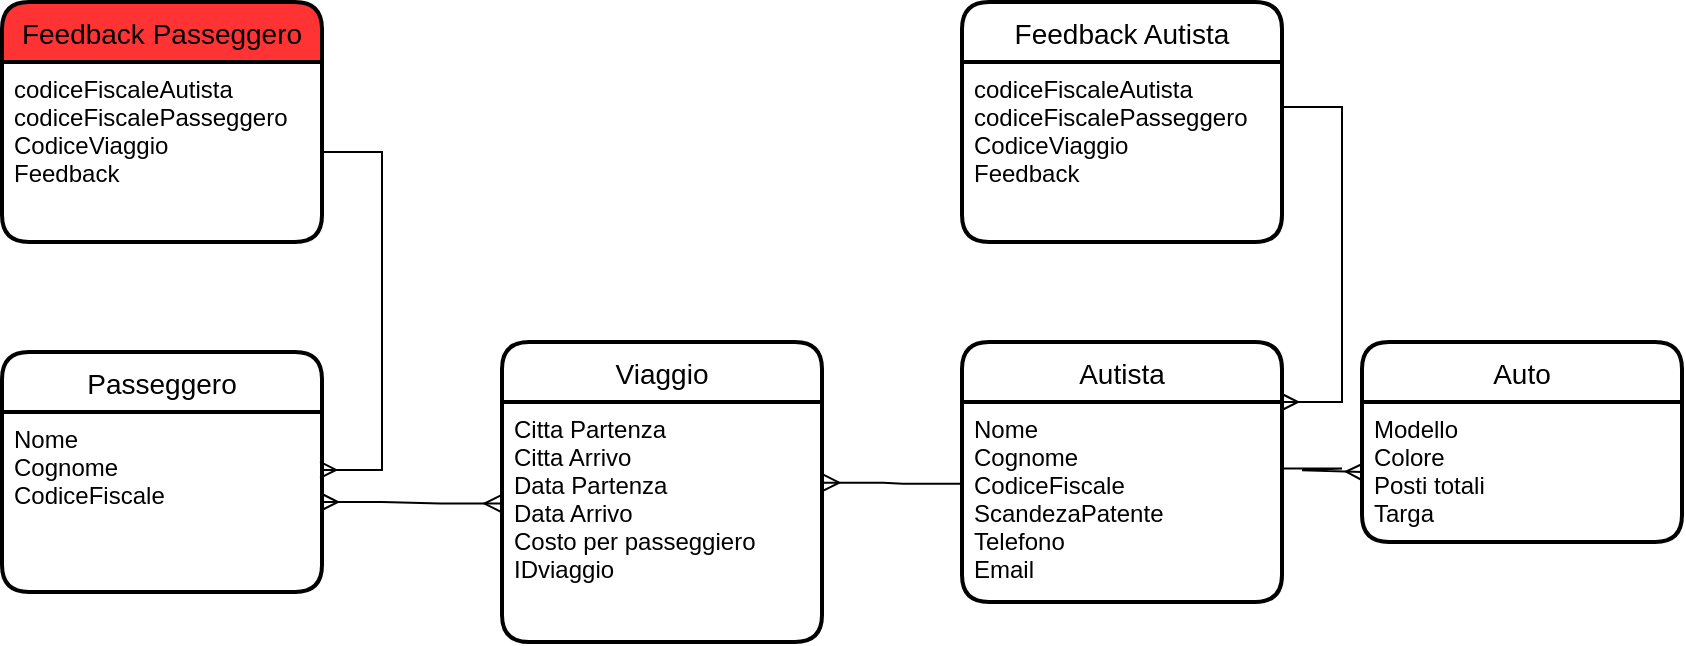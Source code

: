 <mxfile>
    <diagram id="R2lEEEUBdFMjLlhIrx00" name="Page-1">
        <mxGraphModel dx="1598" dy="409" grid="1" gridSize="10" guides="1" tooltips="1" connect="1" arrows="1" fold="1" page="1" pageScale="1" pageWidth="850" pageHeight="1100" math="0" shadow="0" extFonts="Permanent Marker^https://fonts.googleapis.com/css?family=Permanent+Marker">
            <root>
                <mxCell id="0"/>
                <mxCell id="1" parent="0"/>
                <mxCell id="hEpRIRDWZdSRR4FLUEar-30" value="Autista" style="swimlane;childLayout=stackLayout;horizontal=1;startSize=30;horizontalStack=0;rounded=1;fontSize=14;fontStyle=0;strokeWidth=2;resizeParent=0;resizeLast=1;shadow=0;dashed=0;align=center;" parent="1" vertex="1">
                    <mxGeometry x="270" y="340" width="160" height="130" as="geometry"/>
                </mxCell>
                <mxCell id="hEpRIRDWZdSRR4FLUEar-31" value="Nome&#10;Cognome&#10;CodiceFiscale&#10;ScandezaPatente&#10;Telefono&#10;Email" style="align=left;strokeColor=none;fillColor=none;spacingLeft=4;fontSize=12;verticalAlign=top;resizable=0;rotatable=0;part=1;" parent="hEpRIRDWZdSRR4FLUEar-30" vertex="1">
                    <mxGeometry y="30" width="160" height="100" as="geometry"/>
                </mxCell>
                <mxCell id="hEpRIRDWZdSRR4FLUEar-32" value="Viaggio" style="swimlane;childLayout=stackLayout;horizontal=1;startSize=30;horizontalStack=0;rounded=1;fontSize=14;fontStyle=0;strokeWidth=2;resizeParent=0;resizeLast=1;shadow=0;dashed=0;align=center;" parent="1" vertex="1">
                    <mxGeometry x="40" y="340" width="160" height="150" as="geometry"/>
                </mxCell>
                <mxCell id="hEpRIRDWZdSRR4FLUEar-33" value="Citta Partenza&#10;Citta Arrivo&#10;Data Partenza&#10;Data Arrivo&#10;Costo per passeggiero&#10;IDviaggio" style="align=left;strokeColor=none;fillColor=none;spacingLeft=4;fontSize=12;verticalAlign=top;resizable=0;rotatable=0;part=1;" parent="hEpRIRDWZdSRR4FLUEar-32" vertex="1">
                    <mxGeometry y="30" width="160" height="120" as="geometry"/>
                </mxCell>
                <mxCell id="8EO9_JQ7CGqLhnZqvFum-2" value="Auto" style="swimlane;childLayout=stackLayout;horizontal=1;startSize=30;horizontalStack=0;rounded=1;fontSize=14;fontStyle=0;strokeWidth=2;resizeParent=0;resizeLast=1;shadow=0;dashed=0;align=center;" parent="1" vertex="1">
                    <mxGeometry x="470" y="340" width="160" height="100" as="geometry"/>
                </mxCell>
                <mxCell id="8EO9_JQ7CGqLhnZqvFum-3" value="Modello&#10;Colore&#10;Posti totali&#10;Targa" style="align=left;strokeColor=none;fillColor=none;spacingLeft=4;fontSize=12;verticalAlign=top;resizable=0;rotatable=0;part=1;" parent="8EO9_JQ7CGqLhnZqvFum-2" vertex="1">
                    <mxGeometry y="30" width="160" height="70" as="geometry"/>
                </mxCell>
                <mxCell id="8EO9_JQ7CGqLhnZqvFum-7" value="" style="edgeStyle=entityRelationEdgeStyle;fontSize=12;html=1;endArrow=ERmany;rounded=0;exitX=1;exitY=0.333;exitDx=0;exitDy=0;exitPerimeter=0;entryX=0;entryY=0.5;entryDx=0;entryDy=0;" parent="1" source="hEpRIRDWZdSRR4FLUEar-31" target="8EO9_JQ7CGqLhnZqvFum-3" edge="1">
                    <mxGeometry width="100" height="100" relative="1" as="geometry">
                        <mxPoint x="430" y="480" as="sourcePoint"/>
                        <mxPoint x="470" y="400" as="targetPoint"/>
                    </mxGeometry>
                </mxCell>
                <mxCell id="8EO9_JQ7CGqLhnZqvFum-8" value="Passeggero" style="swimlane;childLayout=stackLayout;horizontal=1;startSize=30;horizontalStack=0;rounded=1;fontSize=14;fontStyle=0;strokeWidth=2;resizeParent=0;resizeLast=1;shadow=0;dashed=0;align=center;" parent="1" vertex="1">
                    <mxGeometry x="-210" y="345" width="160" height="120" as="geometry"/>
                </mxCell>
                <mxCell id="8EO9_JQ7CGqLhnZqvFum-9" value="Nome&#10;Cognome&#10;CodiceFiscale&#10;" style="align=left;strokeColor=none;fillColor=none;spacingLeft=4;fontSize=12;verticalAlign=top;resizable=0;rotatable=0;part=1;" parent="8EO9_JQ7CGqLhnZqvFum-8" vertex="1">
                    <mxGeometry y="30" width="160" height="90" as="geometry"/>
                </mxCell>
                <mxCell id="8EO9_JQ7CGqLhnZqvFum-11" value="Feedback Passeggero" style="swimlane;childLayout=stackLayout;horizontal=1;startSize=30;horizontalStack=0;rounded=1;fontSize=14;fontStyle=0;strokeWidth=2;resizeParent=0;resizeLast=1;shadow=0;dashed=0;align=center;fillColor=#FF3333;" parent="1" vertex="1">
                    <mxGeometry x="-210" y="170" width="160" height="120" as="geometry"/>
                </mxCell>
                <mxCell id="8EO9_JQ7CGqLhnZqvFum-12" value="codiceFiscaleAutista&#10;codiceFiscalePasseggero&#10;CodiceViaggio&#10;Feedback" style="align=left;strokeColor=none;fillColor=none;spacingLeft=4;fontSize=12;verticalAlign=top;resizable=0;rotatable=0;part=1;" parent="8EO9_JQ7CGqLhnZqvFum-11" vertex="1">
                    <mxGeometry y="30" width="160" height="90" as="geometry"/>
                </mxCell>
                <mxCell id="8EO9_JQ7CGqLhnZqvFum-13" value="Feedback Autista" style="swimlane;childLayout=stackLayout;horizontal=1;startSize=30;horizontalStack=0;rounded=1;fontSize=14;fontStyle=0;strokeWidth=2;resizeParent=0;resizeLast=1;shadow=0;dashed=0;align=center;" parent="1" vertex="1">
                    <mxGeometry x="270" y="170" width="160" height="120" as="geometry"/>
                </mxCell>
                <mxCell id="8EO9_JQ7CGqLhnZqvFum-14" value="codiceFiscaleAutista&#10;codiceFiscalePasseggero&#10;CodiceViaggio&#10;Feedback" style="align=left;strokeColor=none;fillColor=none;spacingLeft=4;fontSize=12;verticalAlign=top;resizable=0;rotatable=0;part=1;" parent="8EO9_JQ7CGqLhnZqvFum-13" vertex="1">
                    <mxGeometry y="30" width="160" height="90" as="geometry"/>
                </mxCell>
                <mxCell id="8EO9_JQ7CGqLhnZqvFum-15" value="" style="edgeStyle=entityRelationEdgeStyle;fontSize=12;html=1;endArrow=ERmany;rounded=0;exitX=0.003;exitY=0.409;exitDx=0;exitDy=0;exitPerimeter=0;entryX=1.004;entryY=0.336;entryDx=0;entryDy=0;entryPerimeter=0;" parent="1" source="hEpRIRDWZdSRR4FLUEar-31" target="hEpRIRDWZdSRR4FLUEar-33" edge="1">
                    <mxGeometry width="100" height="100" relative="1" as="geometry">
                        <mxPoint x="220" y="530" as="sourcePoint"/>
                        <mxPoint x="320" y="430" as="targetPoint"/>
                    </mxGeometry>
                </mxCell>
                <mxCell id="8EO9_JQ7CGqLhnZqvFum-17" value="" style="edgeStyle=entityRelationEdgeStyle;fontSize=12;html=1;endArrow=ERmany;startArrow=ERmany;rounded=0;exitX=-0.005;exitY=0.423;exitDx=0;exitDy=0;exitPerimeter=0;entryX=1;entryY=0.5;entryDx=0;entryDy=0;" parent="1" source="hEpRIRDWZdSRR4FLUEar-33" target="8EO9_JQ7CGqLhnZqvFum-9" edge="1">
                    <mxGeometry width="100" height="100" relative="1" as="geometry">
                        <mxPoint x="-139.429" y="530" as="sourcePoint"/>
                        <mxPoint x="10" y="419" as="targetPoint"/>
                    </mxGeometry>
                </mxCell>
                <mxCell id="vViLYMzWrKMkgLxS8egt-4" value="" style="edgeStyle=entityRelationEdgeStyle;fontSize=12;html=1;endArrow=ERmany;rounded=0;entryX=1;entryY=0;entryDx=0;entryDy=0;exitX=1;exitY=0.25;exitDx=0;exitDy=0;" parent="1" source="8EO9_JQ7CGqLhnZqvFum-14" target="hEpRIRDWZdSRR4FLUEar-31" edge="1">
                    <mxGeometry width="100" height="100" relative="1" as="geometry">
                        <mxPoint x="430" y="560" as="sourcePoint"/>
                        <mxPoint x="430" y="560" as="targetPoint"/>
                    </mxGeometry>
                </mxCell>
                <mxCell id="vViLYMzWrKMkgLxS8egt-5" value="" style="edgeStyle=entityRelationEdgeStyle;fontSize=12;html=1;endArrow=ERmany;rounded=0;entryX=0.994;entryY=0.322;entryDx=0;entryDy=0;entryPerimeter=0;" parent="1" source="8EO9_JQ7CGqLhnZqvFum-12" target="8EO9_JQ7CGqLhnZqvFum-9" edge="1">
                    <mxGeometry width="100" height="100" relative="1" as="geometry">
                        <mxPoint x="-390" y="480" as="sourcePoint"/>
                        <mxPoint y="380" as="targetPoint"/>
                    </mxGeometry>
                </mxCell>
            </root>
        </mxGraphModel>
    </diagram>
</mxfile>